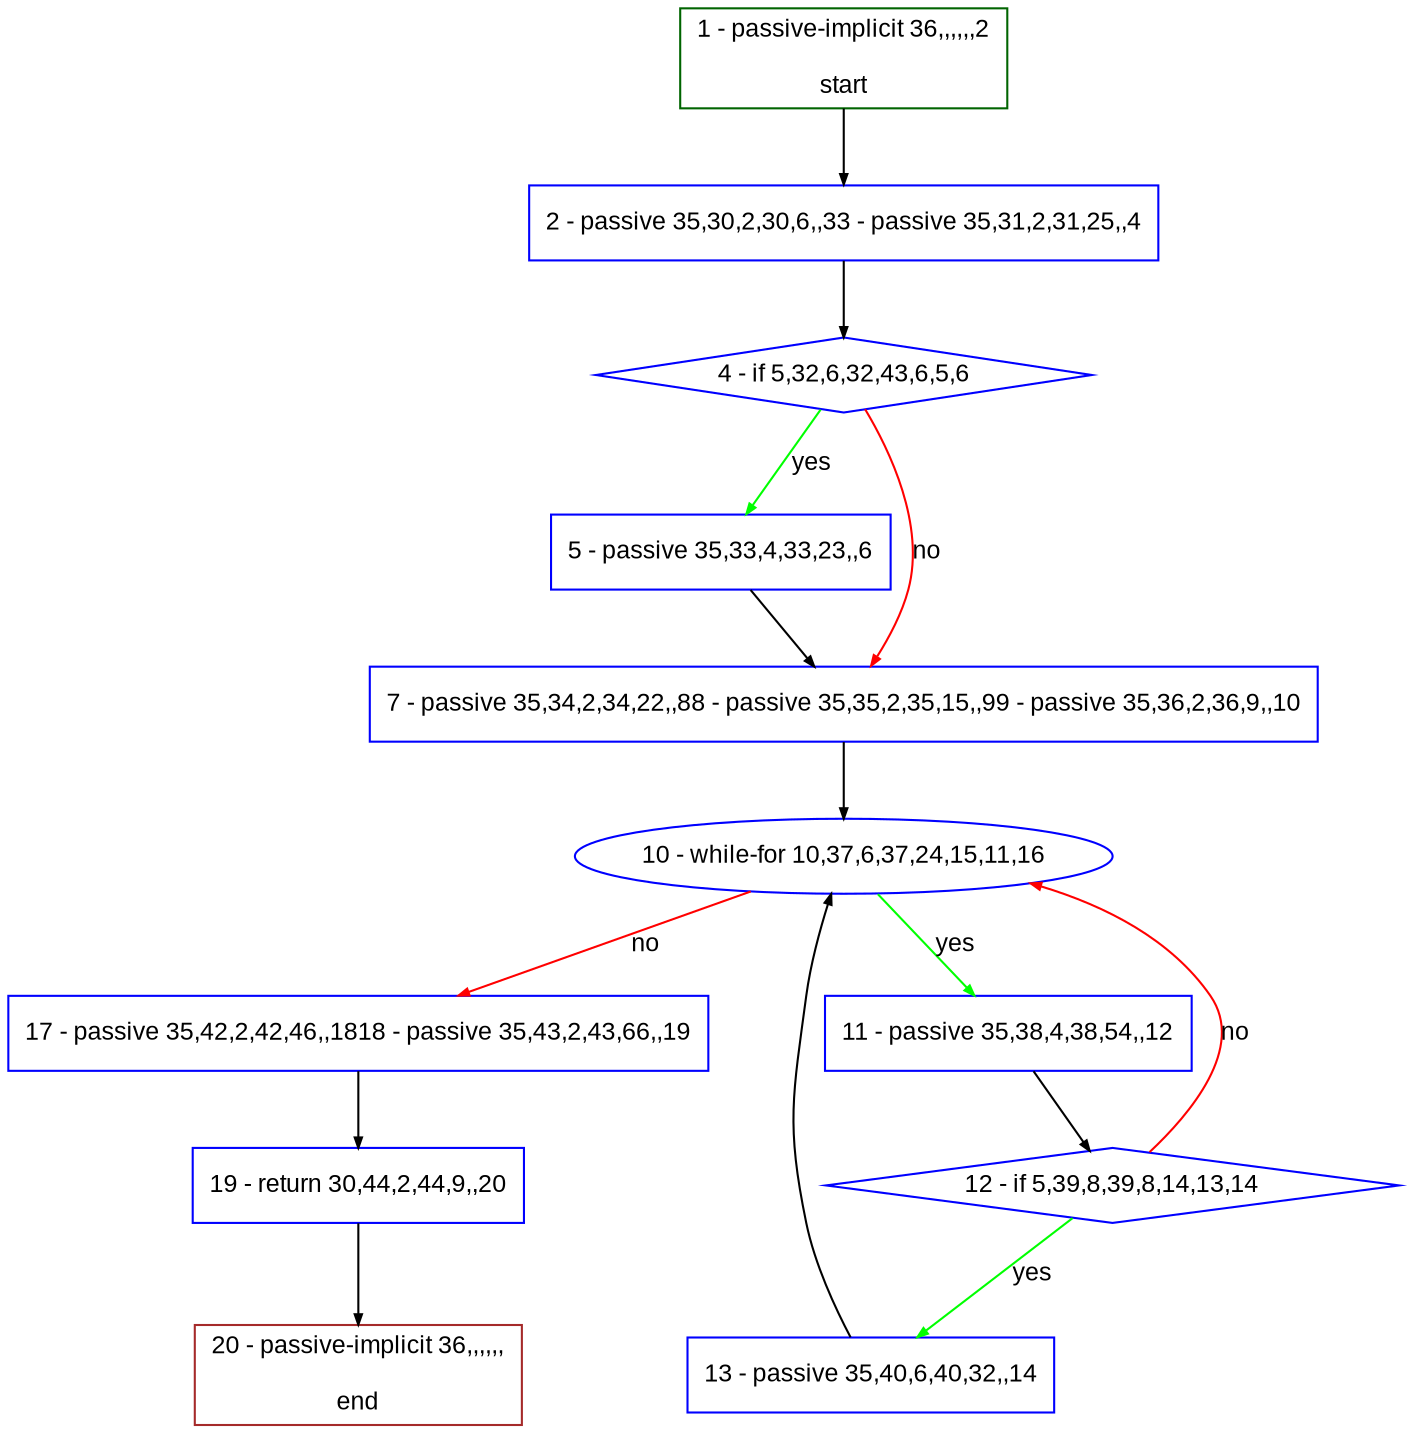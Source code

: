 digraph "" {
  graph [pack="true", label="", fontsize="12", packmode="clust", fontname="Arial", fillcolor="#FFFFCC", bgcolor="white", style="rounded,filled", compound="true"];
  node [node_initialized="no", label="", color="grey", fontsize="12", fillcolor="white", fontname="Arial", style="filled", shape="rectangle", compound="true", fixedsize="false"];
  edge [fontcolor="black", arrowhead="normal", arrowtail="none", arrowsize="0.5", ltail="", label="", color="black", fontsize="12", lhead="", fontname="Arial", dir="forward", compound="true"];
  __N1 [label="2 - passive 35,30,2,30,6,,33 - passive 35,31,2,31,25,,4", color="#0000ff", fillcolor="#ffffff", style="filled", shape="box"];
  __N2 [label="1 - passive-implicit 36,,,,,,2\n\nstart", color="#006400", fillcolor="#ffffff", style="filled", shape="box"];
  __N3 [label="4 - if 5,32,6,32,43,6,5,6", color="#0000ff", fillcolor="#ffffff", style="filled", shape="diamond"];
  __N4 [label="5 - passive 35,33,4,33,23,,6", color="#0000ff", fillcolor="#ffffff", style="filled", shape="box"];
  __N5 [label="7 - passive 35,34,2,34,22,,88 - passive 35,35,2,35,15,,99 - passive 35,36,2,36,9,,10", color="#0000ff", fillcolor="#ffffff", style="filled", shape="box"];
  __N6 [label="10 - while-for 10,37,6,37,24,15,11,16", color="#0000ff", fillcolor="#ffffff", style="filled", shape="oval"];
  __N7 [label="11 - passive 35,38,4,38,54,,12", color="#0000ff", fillcolor="#ffffff", style="filled", shape="box"];
  __N8 [label="17 - passive 35,42,2,42,46,,1818 - passive 35,43,2,43,66,,19", color="#0000ff", fillcolor="#ffffff", style="filled", shape="box"];
  __N9 [label="12 - if 5,39,8,39,8,14,13,14", color="#0000ff", fillcolor="#ffffff", style="filled", shape="diamond"];
  __N10 [label="13 - passive 35,40,6,40,32,,14", color="#0000ff", fillcolor="#ffffff", style="filled", shape="box"];
  __N11 [label="19 - return 30,44,2,44,9,,20", color="#0000ff", fillcolor="#ffffff", style="filled", shape="box"];
  __N12 [label="20 - passive-implicit 36,,,,,,\n\nend", color="#a52a2a", fillcolor="#ffffff", style="filled", shape="box"];
  __N2 -> __N1 [arrowhead="normal", arrowtail="none", color="#000000", label="", dir="forward"];
  __N1 -> __N3 [arrowhead="normal", arrowtail="none", color="#000000", label="", dir="forward"];
  __N3 -> __N4 [arrowhead="normal", arrowtail="none", color="#00ff00", label="yes", dir="forward"];
  __N3 -> __N5 [arrowhead="normal", arrowtail="none", color="#ff0000", label="no", dir="forward"];
  __N4 -> __N5 [arrowhead="normal", arrowtail="none", color="#000000", label="", dir="forward"];
  __N5 -> __N6 [arrowhead="normal", arrowtail="none", color="#000000", label="", dir="forward"];
  __N6 -> __N7 [arrowhead="normal", arrowtail="none", color="#00ff00", label="yes", dir="forward"];
  __N6 -> __N8 [arrowhead="normal", arrowtail="none", color="#ff0000", label="no", dir="forward"];
  __N7 -> __N9 [arrowhead="normal", arrowtail="none", color="#000000", label="", dir="forward"];
  __N9 -> __N6 [arrowhead="normal", arrowtail="none", color="#ff0000", label="no", dir="forward"];
  __N9 -> __N10 [arrowhead="normal", arrowtail="none", color="#00ff00", label="yes", dir="forward"];
  __N10 -> __N6 [arrowhead="normal", arrowtail="none", color="#000000", label="", dir="forward"];
  __N8 -> __N11 [arrowhead="normal", arrowtail="none", color="#000000", label="", dir="forward"];
  __N11 -> __N12 [arrowhead="normal", arrowtail="none", color="#000000", label="", dir="forward"];
}
